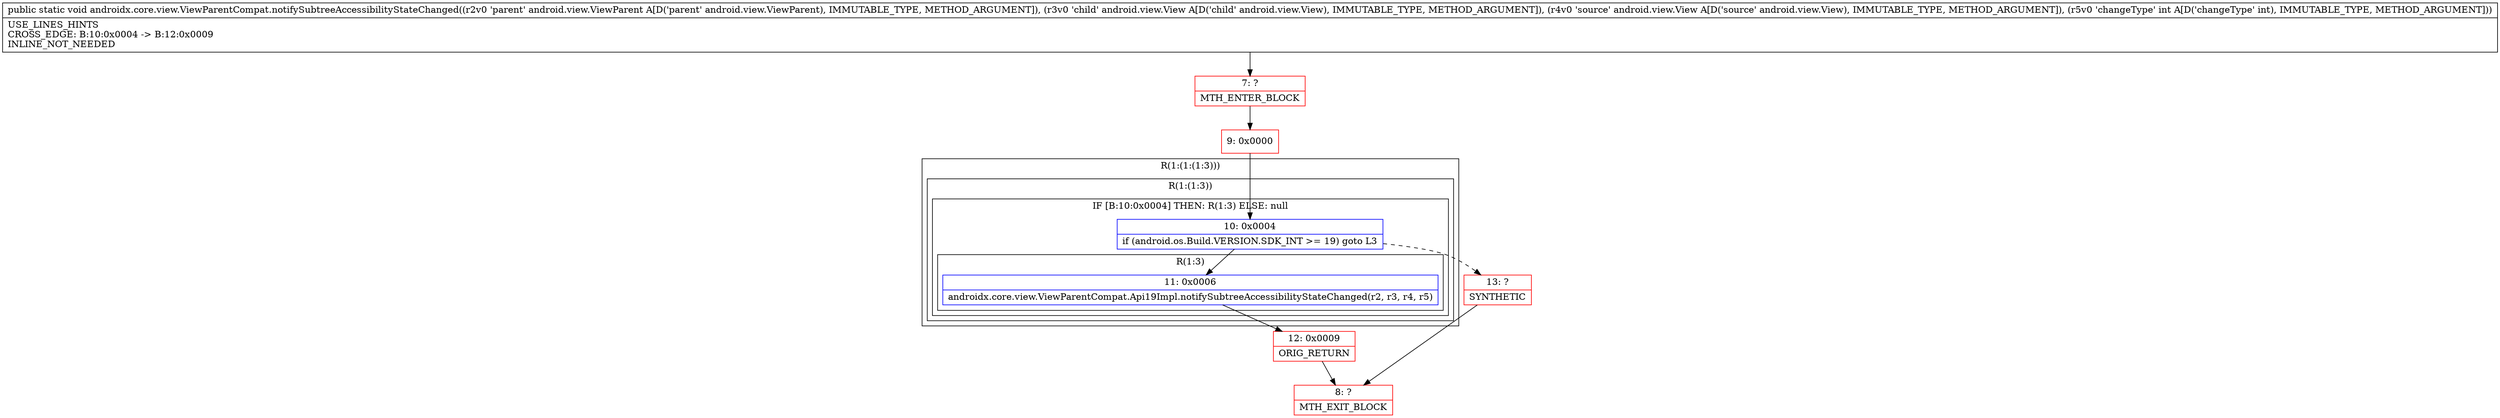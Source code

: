 digraph "CFG forandroidx.core.view.ViewParentCompat.notifySubtreeAccessibilityStateChanged(Landroid\/view\/ViewParent;Landroid\/view\/View;Landroid\/view\/View;I)V" {
subgraph cluster_Region_911402894 {
label = "R(1:(1:(1:3)))";
node [shape=record,color=blue];
subgraph cluster_Region_823222954 {
label = "R(1:(1:3))";
node [shape=record,color=blue];
subgraph cluster_IfRegion_193696729 {
label = "IF [B:10:0x0004] THEN: R(1:3) ELSE: null";
node [shape=record,color=blue];
Node_10 [shape=record,label="{10\:\ 0x0004|if (android.os.Build.VERSION.SDK_INT \>= 19) goto L3\l}"];
subgraph cluster_Region_1686117723 {
label = "R(1:3)";
node [shape=record,color=blue];
Node_11 [shape=record,label="{11\:\ 0x0006|androidx.core.view.ViewParentCompat.Api19Impl.notifySubtreeAccessibilityStateChanged(r2, r3, r4, r5)\l}"];
}
}
}
}
Node_7 [shape=record,color=red,label="{7\:\ ?|MTH_ENTER_BLOCK\l}"];
Node_9 [shape=record,color=red,label="{9\:\ 0x0000}"];
Node_12 [shape=record,color=red,label="{12\:\ 0x0009|ORIG_RETURN\l}"];
Node_8 [shape=record,color=red,label="{8\:\ ?|MTH_EXIT_BLOCK\l}"];
Node_13 [shape=record,color=red,label="{13\:\ ?|SYNTHETIC\l}"];
MethodNode[shape=record,label="{public static void androidx.core.view.ViewParentCompat.notifySubtreeAccessibilityStateChanged((r2v0 'parent' android.view.ViewParent A[D('parent' android.view.ViewParent), IMMUTABLE_TYPE, METHOD_ARGUMENT]), (r3v0 'child' android.view.View A[D('child' android.view.View), IMMUTABLE_TYPE, METHOD_ARGUMENT]), (r4v0 'source' android.view.View A[D('source' android.view.View), IMMUTABLE_TYPE, METHOD_ARGUMENT]), (r5v0 'changeType' int A[D('changeType' int), IMMUTABLE_TYPE, METHOD_ARGUMENT]))  | USE_LINES_HINTS\lCROSS_EDGE: B:10:0x0004 \-\> B:12:0x0009\lINLINE_NOT_NEEDED\l}"];
MethodNode -> Node_7;Node_10 -> Node_11;
Node_10 -> Node_13[style=dashed];
Node_11 -> Node_12;
Node_7 -> Node_9;
Node_9 -> Node_10;
Node_12 -> Node_8;
Node_13 -> Node_8;
}

